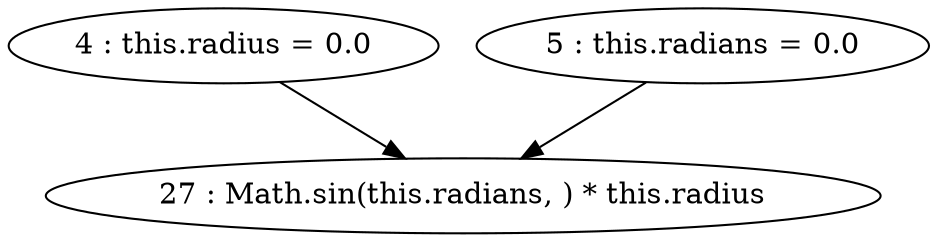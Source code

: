 digraph G {
"4 : this.radius = 0.0"
"4 : this.radius = 0.0" -> "27 : Math.sin(this.radians, ) * this.radius"
"5 : this.radians = 0.0"
"5 : this.radians = 0.0" -> "27 : Math.sin(this.radians, ) * this.radius"
"27 : Math.sin(this.radians, ) * this.radius"
}